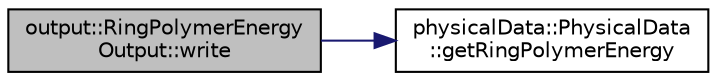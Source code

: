 digraph "output::RingPolymerEnergyOutput::write"
{
 // LATEX_PDF_SIZE
  edge [fontname="Helvetica",fontsize="10",labelfontname="Helvetica",labelfontsize="10"];
  node [fontname="Helvetica",fontsize="10",shape=record];
  rankdir="LR";
  Node1 [label="output::RingPolymerEnergy\lOutput::write",height=0.2,width=0.4,color="black", fillcolor="grey75", style="filled", fontcolor="black",tooltip="write the energy output of each ring polymer"];
  Node1 -> Node2 [color="midnightblue",fontsize="10",style="solid",fontname="Helvetica"];
  Node2 [label="physicalData::PhysicalData\l::getRingPolymerEnergy",height=0.2,width=0.4,color="black", fillcolor="white", style="filled",URL="$classphysicalData_1_1PhysicalData.html#adf42a2d7feadebf7e8a507c6c5efc657",tooltip=" "];
}
